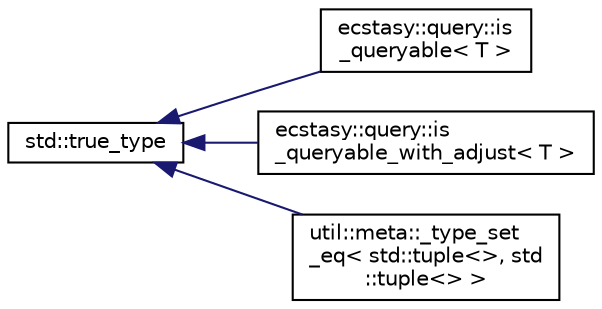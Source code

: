 digraph "Graphical Class Hierarchy"
{
 // LATEX_PDF_SIZE
  edge [fontname="Helvetica",fontsize="10",labelfontname="Helvetica",labelfontsize="10"];
  node [fontname="Helvetica",fontsize="10",shape=record];
  rankdir="LR";
  Node0 [label="std::true_type",height=0.2,width=0.4,color="black", fillcolor="white", style="filled",URL="/home/runner/work/ecstasy/ecstasy/doc/external/cppreference-doxygen-web.tag.xml$cpp/types/integral_constant.html",tooltip=" "];
  Node0 -> Node1 [dir="back",color="midnightblue",fontsize="10",style="solid",fontname="Helvetica"];
  Node1 [label="ecstasy::query::is\l_queryable\< T \>",height=0.2,width=0.4,color="black", fillcolor="white", style="filled",URL="$structecstasy_1_1query_1_1is__queryable_3_01_t_01_4.html",tooltip="Checks if the given type match the ecstasy::query::Queryable concept."];
  Node0 -> Node2 [dir="back",color="midnightblue",fontsize="10",style="solid",fontname="Helvetica"];
  Node2 [label="ecstasy::query::is\l_queryable_with_adjust\< T \>",height=0.2,width=0.4,color="black", fillcolor="white", style="filled",URL="$structecstasy_1_1query_1_1is__queryable__with__adjust_3_01_t_01_4.html",tooltip="Checks if the given type match the ecstasy::query::QueryableNeedAdjust concept."];
  Node0 -> Node3 [dir="back",color="midnightblue",fontsize="10",style="solid",fontname="Helvetica"];
  Node3 [label="util::meta::_type_set\l_eq\< std::tuple\<\>, std\l::tuple\<\> \>",height=0.2,width=0.4,color="black", fillcolor="white", style="filled",URL="$structutil_1_1meta_1_1__type__set__eq_3_01std_1_1tuple_3_4_00_01std_1_1tuple_3_4_01_4.html",tooltip=" "];
}
